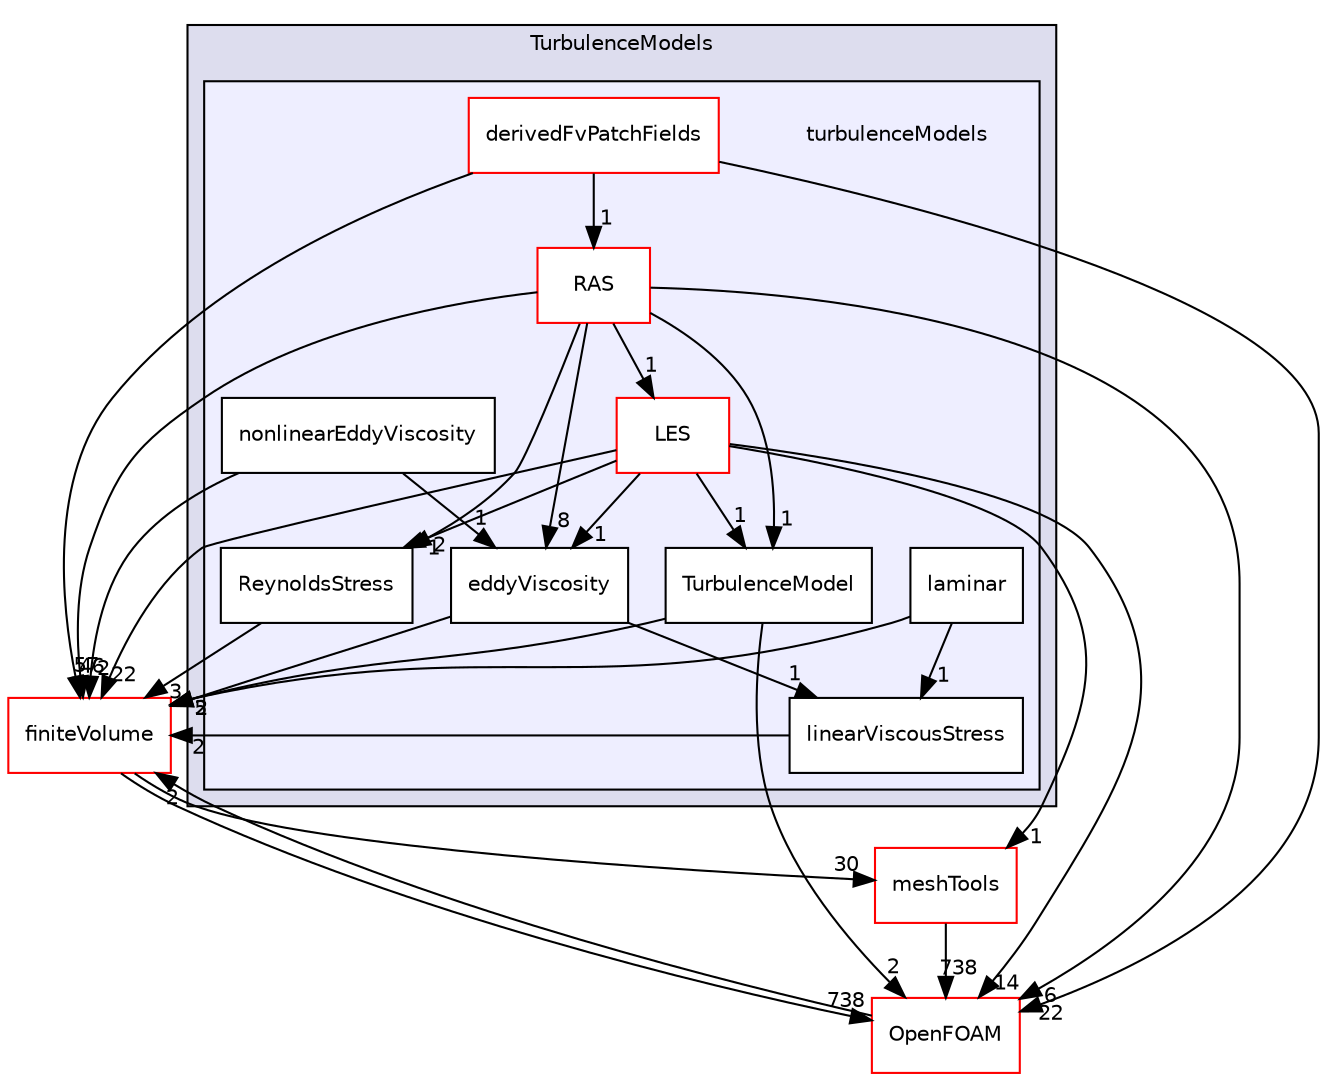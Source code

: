 digraph "src/TurbulenceModels/turbulenceModels" {
  bgcolor=transparent;
  compound=true
  node [ fontsize="10", fontname="Helvetica"];
  edge [ labelfontsize="10", labelfontname="Helvetica"];
  subgraph clusterdir_1eda626aeac0f0ad2848c36acaa5d501 {
    graph [ bgcolor="#ddddee", pencolor="black", label="TurbulenceModels" fontname="Helvetica", fontsize="10", URL="dir_1eda626aeac0f0ad2848c36acaa5d501.html"]
  subgraph clusterdir_a3dc37bcacf99bb6122ed819dac99f09 {
    graph [ bgcolor="#eeeeff", pencolor="black", label="" URL="dir_a3dc37bcacf99bb6122ed819dac99f09.html"];
    dir_a3dc37bcacf99bb6122ed819dac99f09 [shape=plaintext label="turbulenceModels"];
    dir_ab48cf420a2a4dfbebb9277cfff14058 [shape=box label="derivedFvPatchFields" color="red" fillcolor="white" style="filled" URL="dir_ab48cf420a2a4dfbebb9277cfff14058.html"];
    dir_2ce9cd11231736fb615d4764f347b0fd [shape=box label="eddyViscosity" color="black" fillcolor="white" style="filled" URL="dir_2ce9cd11231736fb615d4764f347b0fd.html"];
    dir_ed53039aa445a8005a2a7b1a43c7904d [shape=box label="laminar" color="black" fillcolor="white" style="filled" URL="dir_ed53039aa445a8005a2a7b1a43c7904d.html"];
    dir_9fc1e48ca755258281286cef4f8e0bec [shape=box label="LES" color="red" fillcolor="white" style="filled" URL="dir_9fc1e48ca755258281286cef4f8e0bec.html"];
    dir_99ef1563f00ecf6cdfecfeb625e8133a [shape=box label="linearViscousStress" color="black" fillcolor="white" style="filled" URL="dir_99ef1563f00ecf6cdfecfeb625e8133a.html"];
    dir_e1ba69a335a6ac3bdd8ba5810ae6ea2d [shape=box label="nonlinearEddyViscosity" color="black" fillcolor="white" style="filled" URL="dir_e1ba69a335a6ac3bdd8ba5810ae6ea2d.html"];
    dir_adfb94148fb30832cafb0debb79458ba [shape=box label="RAS" color="red" fillcolor="white" style="filled" URL="dir_adfb94148fb30832cafb0debb79458ba.html"];
    dir_a67c08fbd1e754f82bdfbdb2e52c41bb [shape=box label="ReynoldsStress" color="black" fillcolor="white" style="filled" URL="dir_a67c08fbd1e754f82bdfbdb2e52c41bb.html"];
    dir_f4ac237440903b58b2b7b64b0e39044f [shape=box label="TurbulenceModel" color="black" fillcolor="white" style="filled" URL="dir_f4ac237440903b58b2b7b64b0e39044f.html"];
  }
  }
  dir_9bd15774b555cf7259a6fa18f99fe99b [shape=box label="finiteVolume" color="red" URL="dir_9bd15774b555cf7259a6fa18f99fe99b.html"];
  dir_ae30ad0bef50cf391b24c614251bb9fd [shape=box label="meshTools" color="red" URL="dir_ae30ad0bef50cf391b24c614251bb9fd.html"];
  dir_c5473ff19b20e6ec4dfe5c310b3778a8 [shape=box label="OpenFOAM" color="red" URL="dir_c5473ff19b20e6ec4dfe5c310b3778a8.html"];
  dir_9bd15774b555cf7259a6fa18f99fe99b->dir_ae30ad0bef50cf391b24c614251bb9fd [headlabel="30", labeldistance=1.5 headhref="dir_000898_001752.html"];
  dir_9bd15774b555cf7259a6fa18f99fe99b->dir_c5473ff19b20e6ec4dfe5c310b3778a8 [headlabel="738", labeldistance=1.5 headhref="dir_000898_001898.html"];
  dir_9fc1e48ca755258281286cef4f8e0bec->dir_9bd15774b555cf7259a6fa18f99fe99b [headlabel="22", labeldistance=1.5 headhref="dir_003137_000898.html"];
  dir_9fc1e48ca755258281286cef4f8e0bec->dir_ae30ad0bef50cf391b24c614251bb9fd [headlabel="1", labeldistance=1.5 headhref="dir_003137_001752.html"];
  dir_9fc1e48ca755258281286cef4f8e0bec->dir_f4ac237440903b58b2b7b64b0e39044f [headlabel="1", labeldistance=1.5 headhref="dir_003137_003185.html"];
  dir_9fc1e48ca755258281286cef4f8e0bec->dir_a67c08fbd1e754f82bdfbdb2e52c41bb [headlabel="1", labeldistance=1.5 headhref="dir_003137_003184.html"];
  dir_9fc1e48ca755258281286cef4f8e0bec->dir_c5473ff19b20e6ec4dfe5c310b3778a8 [headlabel="14", labeldistance=1.5 headhref="dir_003137_001898.html"];
  dir_9fc1e48ca755258281286cef4f8e0bec->dir_2ce9cd11231736fb615d4764f347b0fd [headlabel="1", labeldistance=1.5 headhref="dir_003137_003136.html"];
  dir_ae30ad0bef50cf391b24c614251bb9fd->dir_c5473ff19b20e6ec4dfe5c310b3778a8 [headlabel="738", labeldistance=1.5 headhref="dir_001752_001898.html"];
  dir_f4ac237440903b58b2b7b64b0e39044f->dir_9bd15774b555cf7259a6fa18f99fe99b [headlabel="2", labeldistance=1.5 headhref="dir_003185_000898.html"];
  dir_f4ac237440903b58b2b7b64b0e39044f->dir_c5473ff19b20e6ec4dfe5c310b3778a8 [headlabel="2", labeldistance=1.5 headhref="dir_003185_001898.html"];
  dir_ed53039aa445a8005a2a7b1a43c7904d->dir_9bd15774b555cf7259a6fa18f99fe99b [headlabel="5", labeldistance=1.5 headhref="dir_000755_000898.html"];
  dir_ed53039aa445a8005a2a7b1a43c7904d->dir_99ef1563f00ecf6cdfecfeb625e8133a [headlabel="1", labeldistance=1.5 headhref="dir_000755_003162.html"];
  dir_a67c08fbd1e754f82bdfbdb2e52c41bb->dir_9bd15774b555cf7259a6fa18f99fe99b [headlabel="3", labeldistance=1.5 headhref="dir_003184_000898.html"];
  dir_99ef1563f00ecf6cdfecfeb625e8133a->dir_9bd15774b555cf7259a6fa18f99fe99b [headlabel="2", labeldistance=1.5 headhref="dir_003162_000898.html"];
  dir_adfb94148fb30832cafb0debb79458ba->dir_9bd15774b555cf7259a6fa18f99fe99b [headlabel="46", labeldistance=1.5 headhref="dir_003164_000898.html"];
  dir_adfb94148fb30832cafb0debb79458ba->dir_9fc1e48ca755258281286cef4f8e0bec [headlabel="1", labeldistance=1.5 headhref="dir_003164_003137.html"];
  dir_adfb94148fb30832cafb0debb79458ba->dir_f4ac237440903b58b2b7b64b0e39044f [headlabel="1", labeldistance=1.5 headhref="dir_003164_003185.html"];
  dir_adfb94148fb30832cafb0debb79458ba->dir_a67c08fbd1e754f82bdfbdb2e52c41bb [headlabel="2", labeldistance=1.5 headhref="dir_003164_003184.html"];
  dir_adfb94148fb30832cafb0debb79458ba->dir_c5473ff19b20e6ec4dfe5c310b3778a8 [headlabel="6", labeldistance=1.5 headhref="dir_003164_001898.html"];
  dir_adfb94148fb30832cafb0debb79458ba->dir_2ce9cd11231736fb615d4764f347b0fd [headlabel="8", labeldistance=1.5 headhref="dir_003164_003136.html"];
  dir_c5473ff19b20e6ec4dfe5c310b3778a8->dir_9bd15774b555cf7259a6fa18f99fe99b [headlabel="2", labeldistance=1.5 headhref="dir_001898_000898.html"];
  dir_e1ba69a335a6ac3bdd8ba5810ae6ea2d->dir_9bd15774b555cf7259a6fa18f99fe99b [headlabel="2", labeldistance=1.5 headhref="dir_003163_000898.html"];
  dir_e1ba69a335a6ac3bdd8ba5810ae6ea2d->dir_2ce9cd11231736fb615d4764f347b0fd [headlabel="1", labeldistance=1.5 headhref="dir_003163_003136.html"];
  dir_ab48cf420a2a4dfbebb9277cfff14058->dir_9bd15774b555cf7259a6fa18f99fe99b [headlabel="57", labeldistance=1.5 headhref="dir_003077_000898.html"];
  dir_ab48cf420a2a4dfbebb9277cfff14058->dir_adfb94148fb30832cafb0debb79458ba [headlabel="1", labeldistance=1.5 headhref="dir_003077_003164.html"];
  dir_ab48cf420a2a4dfbebb9277cfff14058->dir_c5473ff19b20e6ec4dfe5c310b3778a8 [headlabel="22", labeldistance=1.5 headhref="dir_003077_001898.html"];
  dir_2ce9cd11231736fb615d4764f347b0fd->dir_9bd15774b555cf7259a6fa18f99fe99b [headlabel="2", labeldistance=1.5 headhref="dir_003136_000898.html"];
  dir_2ce9cd11231736fb615d4764f347b0fd->dir_99ef1563f00ecf6cdfecfeb625e8133a [headlabel="1", labeldistance=1.5 headhref="dir_003136_003162.html"];
}
